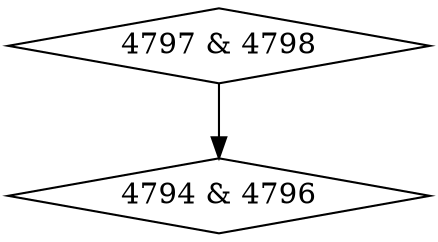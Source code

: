 digraph {
0 [label = "4794 & 4796", shape = diamond];
1 [label = "4797 & 4798", shape = diamond];
1->0;
}
